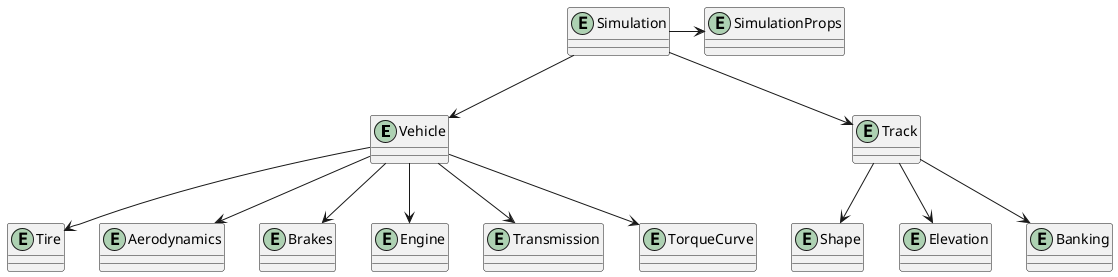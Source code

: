 @startuml

entity Vehicle {
}

entity Tire {
}

entity Aerodynamics {
}

entity Brakes {
}

entity Engine {
}

entity Transmission {
}

entity TorqueCurve {
}

entity Shape {
}

entity Elevation {
}

entity Banking {
}

entity Track {
}

entity Simulation {
}

entity SimulationProps {
}

Vehicle -d-> Tire
Vehicle -d-> Aerodynamics
Vehicle -d-> Brakes
Vehicle -d-> Engine
Vehicle -d-> Transmission
Vehicle -d-> TorqueCurve

Track -d-> Shape
Track -d-> Elevation
Track -d-> Banking

Simulation -d-> Track
Simulation -d-> Vehicle
Simulation -r-> SimulationProps

@enduml
